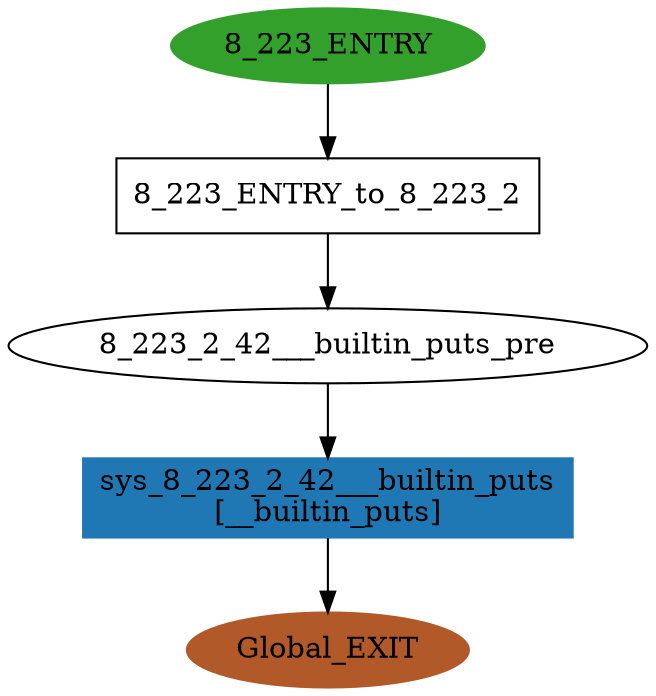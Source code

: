 digraph model { 
compound=true; 
node  [style="filled", colorscheme="paired12"];  "8_223_2_42___builtin_puts_pre" [shape=ellipse, style=""];
  "Global_EXIT" [shape=ellipse, color=12, style=filled];
  "8_223_ENTRY" [shape=ellipse, color=4, style=filled];
  "sys_8_223_2_42___builtin_puts" [shape=box, style=""];
  "sys_8_223_2_42___builtin_puts" [color=2, style=filled];
  "sys_8_223_2_42___builtin_puts" [label="sys_8_223_2_42___builtin_puts\n[__builtin_puts]"];
  "8_223_ENTRY_to_8_223_2" [shape=box, style=""];
  "8_223_ENTRY_to_8_223_2" [label="8_223_ENTRY_to_8_223_2\n"];
  "8_223_ENTRY" -> "8_223_ENTRY_to_8_223_2" [label="", arrowhead="normal"];
  "8_223_2_42___builtin_puts_pre" -> "sys_8_223_2_42___builtin_puts" [label="", arrowhead="normal"];
  "sys_8_223_2_42___builtin_puts" -> "Global_EXIT" [label="", arrowhead="normal"];
  "8_223_ENTRY_to_8_223_2" -> "8_223_2_42___builtin_puts_pre" [label="", arrowhead="normal"];
}
